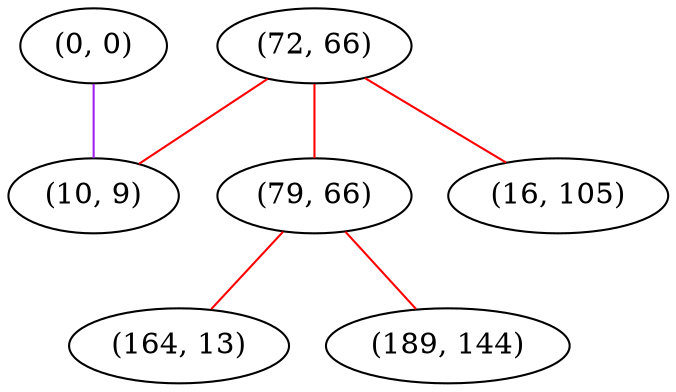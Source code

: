 graph "" {
"(0, 0)";
"(72, 66)";
"(79, 66)";
"(16, 105)";
"(164, 13)";
"(10, 9)";
"(189, 144)";
"(0, 0)" -- "(10, 9)"  [color=purple, key=0, weight=4];
"(72, 66)" -- "(16, 105)"  [color=red, key=0, weight=1];
"(72, 66)" -- "(79, 66)"  [color=red, key=0, weight=1];
"(72, 66)" -- "(10, 9)"  [color=red, key=0, weight=1];
"(79, 66)" -- "(164, 13)"  [color=red, key=0, weight=1];
"(79, 66)" -- "(189, 144)"  [color=red, key=0, weight=1];
}
